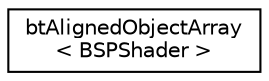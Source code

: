 digraph "Graphical Class Hierarchy"
{
  edge [fontname="Helvetica",fontsize="10",labelfontname="Helvetica",labelfontsize="10"];
  node [fontname="Helvetica",fontsize="10",shape=record];
  rankdir="LR";
  Node1 [label="btAlignedObjectArray\l\< BSPShader \>",height=0.2,width=0.4,color="black", fillcolor="white", style="filled",URL="$classbt_aligned_object_array.html"];
}

